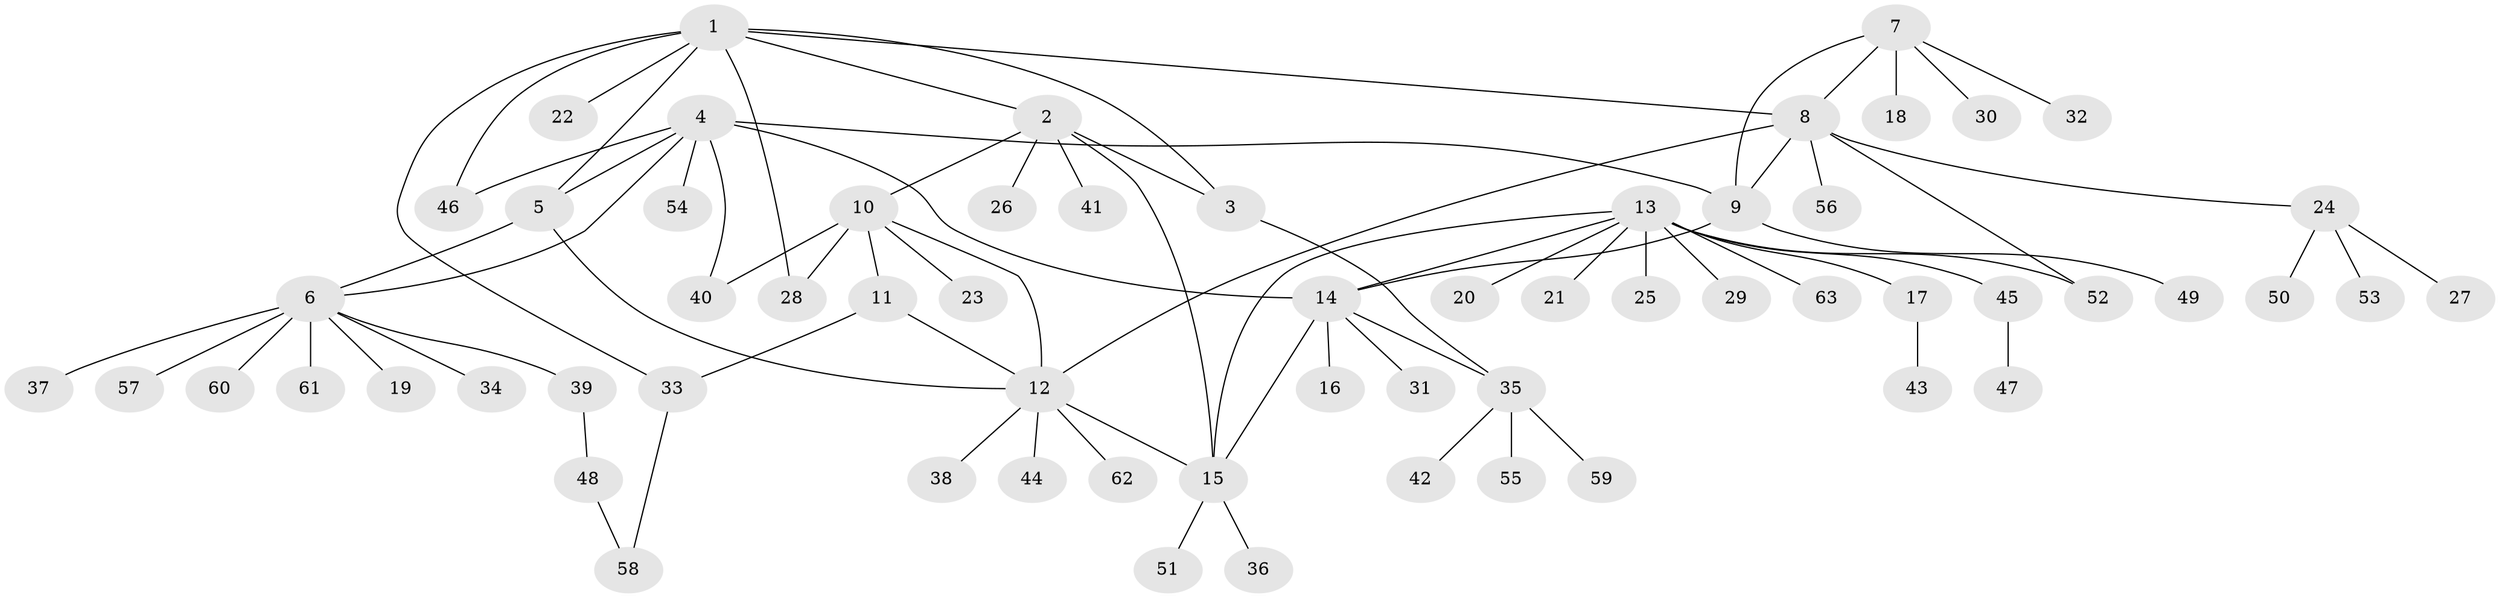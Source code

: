 // Generated by graph-tools (version 1.1) at 2025/15/03/09/25 04:15:46]
// undirected, 63 vertices, 80 edges
graph export_dot {
graph [start="1"]
  node [color=gray90,style=filled];
  1;
  2;
  3;
  4;
  5;
  6;
  7;
  8;
  9;
  10;
  11;
  12;
  13;
  14;
  15;
  16;
  17;
  18;
  19;
  20;
  21;
  22;
  23;
  24;
  25;
  26;
  27;
  28;
  29;
  30;
  31;
  32;
  33;
  34;
  35;
  36;
  37;
  38;
  39;
  40;
  41;
  42;
  43;
  44;
  45;
  46;
  47;
  48;
  49;
  50;
  51;
  52;
  53;
  54;
  55;
  56;
  57;
  58;
  59;
  60;
  61;
  62;
  63;
  1 -- 2;
  1 -- 3;
  1 -- 5;
  1 -- 8;
  1 -- 22;
  1 -- 28;
  1 -- 33;
  1 -- 46;
  2 -- 3;
  2 -- 10;
  2 -- 15;
  2 -- 26;
  2 -- 41;
  3 -- 35;
  4 -- 5;
  4 -- 6;
  4 -- 9;
  4 -- 14;
  4 -- 40;
  4 -- 46;
  4 -- 54;
  5 -- 6;
  5 -- 12;
  6 -- 19;
  6 -- 34;
  6 -- 37;
  6 -- 39;
  6 -- 57;
  6 -- 60;
  6 -- 61;
  7 -- 8;
  7 -- 9;
  7 -- 18;
  7 -- 30;
  7 -- 32;
  8 -- 9;
  8 -- 12;
  8 -- 24;
  8 -- 52;
  8 -- 56;
  9 -- 14;
  9 -- 49;
  10 -- 11;
  10 -- 12;
  10 -- 23;
  10 -- 28;
  10 -- 40;
  11 -- 12;
  11 -- 33;
  12 -- 15;
  12 -- 38;
  12 -- 44;
  12 -- 62;
  13 -- 14;
  13 -- 15;
  13 -- 17;
  13 -- 20;
  13 -- 21;
  13 -- 25;
  13 -- 29;
  13 -- 45;
  13 -- 52;
  13 -- 63;
  14 -- 15;
  14 -- 16;
  14 -- 31;
  14 -- 35;
  15 -- 36;
  15 -- 51;
  17 -- 43;
  24 -- 27;
  24 -- 50;
  24 -- 53;
  33 -- 58;
  35 -- 42;
  35 -- 55;
  35 -- 59;
  39 -- 48;
  45 -- 47;
  48 -- 58;
}
